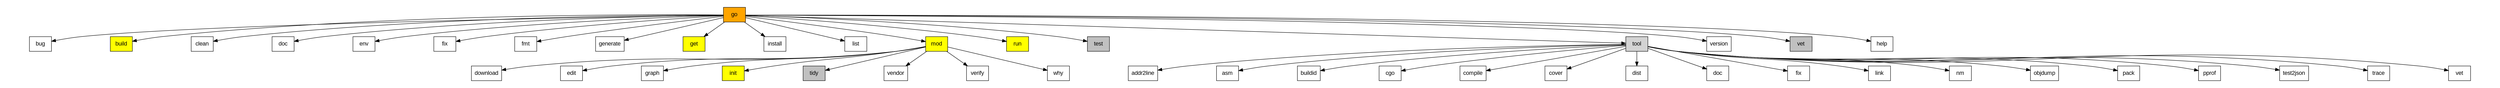digraph gotool {
    graph [  splines="true"  forcelabels="true"  pad="1,0.25"  nodesep="2"  overlap="false"  bgcolor="white"   ];
    node [ style="solid"  shape="box"  fontname="Arial"  fontsize="14"  fontcolor="black" ];

    "go" ->   "bug";
    "go" ->   "build";
    "go" ->   "clean";
    "go" ->   "doc";
    "go" ->   "env";
    "go" ->   "fix";
    "go" ->   "fmt";
    "go" ->   "generate";
    "go" ->   "get";
    "go" ->   "install";
    "go" ->   "list";
    "go" ->   "mod";
    "go" ->   "run";
    "go" ->   "test";
    "go" ->   "tool";
    "go" ->   "version";
    "go" ->   "vet";
    "go" -> "help";

    "go" [style="filled" fillcolor="orange"];
    "get" [style="filled" fillcolor="yellow"];
    "mod" [style="filled" fillcolor="yellow"];
    "run" [style="filled" fillcolor="yellow"];
    "test" [style="filled" fillcolor="gray"];
    "tool" [style="filled" fillcolor="lightgray"];
    "build" [style="filled" fillcolor="yellow"];


    "mod" ->  "download";
    "mod" ->  "edit";
    "mod" ->  "graph";
    "mod" ->  "init";
    "mod" ->  "tidy";
    "mod" ->  "vendor";
    "mod" ->  "verify";
    "mod" ->  "why";


    "init" [style="filled" fillcolor="yellow"];
    "tidy" [style="filled" fillcolor="gray"];

    "tool" -> "addr2line";
    "tool" -> "asm";
    "tool" -> "buildid";
    "tool" -> "cgo";
    "tool" -> "compile";
    "tool" -> "cover";
    "tool" -> "dist";
    "tool" -> "tool_doc";
    "tool" -> "tool_fix";
    "tool" -> "link";
    "tool" -> "nm";
    "tool" -> "objdump";
    "tool" -> "pack";
    "tool" -> "pprof";
    "tool" -> "test2json";
    "tool" -> "trace";
    "tool" -> "tool_vet";

    "tool_vet" [label="vet"];
    "tool_fix" [label="fix"];
    "tool_doc" [label="doc"];

    "vet" [style="filled" fillcolor="gray"];
}
